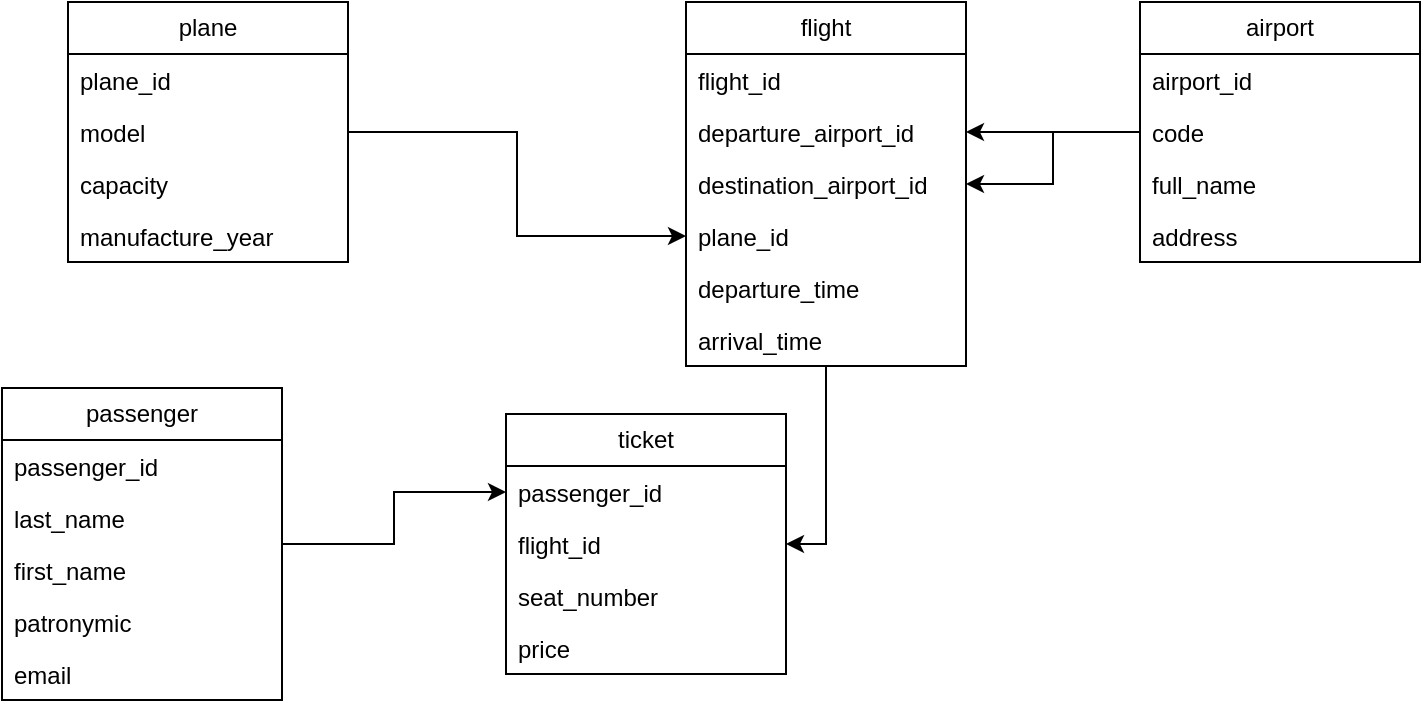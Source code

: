<mxfile version="26.0.15" pages="2">
  <diagram name="18 Рейсы, пассажиры, билеты." id="yK0NVNLc2TLyVwhtd10k">
    <mxGraphModel dx="1195" dy="698" grid="0" gridSize="10" guides="1" tooltips="1" connect="1" arrows="1" fold="1" page="1" pageScale="1" pageWidth="850" pageHeight="1100" math="0" shadow="0">
      <root>
        <mxCell id="0" />
        <mxCell id="1" parent="0" />
        <mxCell id="na4fpiBiEhwc4-zthqAs-7" style="edgeStyle=orthogonalEdgeStyle;rounded=0;orthogonalLoop=1;jettySize=auto;html=1;entryX=1;entryY=0.5;entryDx=0;entryDy=0;" edge="1" parent="1" source="c2t3XJkBX653Hs40gRHv-1" target="na4fpiBiEhwc4-zthqAs-5">
          <mxGeometry relative="1" as="geometry" />
        </mxCell>
        <mxCell id="c2t3XJkBX653Hs40gRHv-1" value="flight" style="swimlane;fontStyle=0;childLayout=stackLayout;horizontal=1;startSize=26;fillColor=none;horizontalStack=0;resizeParent=1;resizeParentMax=0;resizeLast=0;collapsible=1;marginBottom=0;whiteSpace=wrap;html=1;" parent="1" vertex="1">
          <mxGeometry x="355" y="300" width="140" height="182" as="geometry" />
        </mxCell>
        <mxCell id="c2t3XJkBX653Hs40gRHv-5" value="flight_id" style="text;strokeColor=none;fillColor=none;align=left;verticalAlign=top;spacingLeft=4;spacingRight=4;overflow=hidden;rotatable=0;points=[[0,0.5],[1,0.5]];portConstraint=eastwest;whiteSpace=wrap;html=1;" parent="c2t3XJkBX653Hs40gRHv-1" vertex="1">
          <mxGeometry y="26" width="140" height="26" as="geometry" />
        </mxCell>
        <mxCell id="c2t3XJkBX653Hs40gRHv-2" value="departure_airport_id" style="text;strokeColor=none;fillColor=none;align=left;verticalAlign=top;spacingLeft=4;spacingRight=4;overflow=hidden;rotatable=0;points=[[0,0.5],[1,0.5]];portConstraint=eastwest;whiteSpace=wrap;html=1;" parent="c2t3XJkBX653Hs40gRHv-1" vertex="1">
          <mxGeometry y="52" width="140" height="26" as="geometry" />
        </mxCell>
        <mxCell id="c2t3XJkBX653Hs40gRHv-3" value="destination_airport_id" style="text;strokeColor=none;fillColor=none;align=left;verticalAlign=top;spacingLeft=4;spacingRight=4;overflow=hidden;rotatable=0;points=[[0,0.5],[1,0.5]];portConstraint=eastwest;whiteSpace=wrap;html=1;" parent="c2t3XJkBX653Hs40gRHv-1" vertex="1">
          <mxGeometry y="78" width="140" height="26" as="geometry" />
        </mxCell>
        <mxCell id="c2t3XJkBX653Hs40gRHv-14" value="plane_id" style="text;strokeColor=none;fillColor=none;align=left;verticalAlign=top;spacingLeft=4;spacingRight=4;overflow=hidden;rotatable=0;points=[[0,0.5],[1,0.5]];portConstraint=eastwest;whiteSpace=wrap;html=1;" parent="c2t3XJkBX653Hs40gRHv-1" vertex="1">
          <mxGeometry y="104" width="140" height="26" as="geometry" />
        </mxCell>
        <mxCell id="c2t3XJkBX653Hs40gRHv-4" value="departure_time" style="text;strokeColor=none;fillColor=none;align=left;verticalAlign=top;spacingLeft=4;spacingRight=4;overflow=hidden;rotatable=0;points=[[0,0.5],[1,0.5]];portConstraint=eastwest;whiteSpace=wrap;html=1;" parent="c2t3XJkBX653Hs40gRHv-1" vertex="1">
          <mxGeometry y="130" width="140" height="26" as="geometry" />
        </mxCell>
        <mxCell id="c2t3XJkBX653Hs40gRHv-13" value="arrival_time" style="text;strokeColor=none;fillColor=none;align=left;verticalAlign=top;spacingLeft=4;spacingRight=4;overflow=hidden;rotatable=0;points=[[0,0.5],[1,0.5]];portConstraint=eastwest;whiteSpace=wrap;html=1;" parent="c2t3XJkBX653Hs40gRHv-1" vertex="1">
          <mxGeometry y="156" width="140" height="26" as="geometry" />
        </mxCell>
        <mxCell id="c2t3XJkBX653Hs40gRHv-11" style="edgeStyle=orthogonalEdgeStyle;rounded=0;orthogonalLoop=1;jettySize=auto;html=1;" parent="1" source="c2t3XJkBX653Hs40gRHv-6" target="c2t3XJkBX653Hs40gRHv-2" edge="1">
          <mxGeometry relative="1" as="geometry" />
        </mxCell>
        <mxCell id="c2t3XJkBX653Hs40gRHv-12" style="edgeStyle=orthogonalEdgeStyle;rounded=0;orthogonalLoop=1;jettySize=auto;html=1;" parent="1" source="c2t3XJkBX653Hs40gRHv-6" target="c2t3XJkBX653Hs40gRHv-3" edge="1">
          <mxGeometry relative="1" as="geometry" />
        </mxCell>
        <mxCell id="c2t3XJkBX653Hs40gRHv-6" value="airport" style="swimlane;fontStyle=0;childLayout=stackLayout;horizontal=1;startSize=26;fillColor=none;horizontalStack=0;resizeParent=1;resizeParentMax=0;resizeLast=0;collapsible=1;marginBottom=0;whiteSpace=wrap;html=1;" parent="1" vertex="1">
          <mxGeometry x="582" y="300" width="140" height="130" as="geometry" />
        </mxCell>
        <mxCell id="c2t3XJkBX653Hs40gRHv-7" value="airport_id" style="text;strokeColor=none;fillColor=none;align=left;verticalAlign=top;spacingLeft=4;spacingRight=4;overflow=hidden;rotatable=0;points=[[0,0.5],[1,0.5]];portConstraint=eastwest;whiteSpace=wrap;html=1;" parent="c2t3XJkBX653Hs40gRHv-6" vertex="1">
          <mxGeometry y="26" width="140" height="26" as="geometry" />
        </mxCell>
        <mxCell id="c2t3XJkBX653Hs40gRHv-8" value="code" style="text;strokeColor=none;fillColor=none;align=left;verticalAlign=top;spacingLeft=4;spacingRight=4;overflow=hidden;rotatable=0;points=[[0,0.5],[1,0.5]];portConstraint=eastwest;whiteSpace=wrap;html=1;" parent="c2t3XJkBX653Hs40gRHv-6" vertex="1">
          <mxGeometry y="52" width="140" height="26" as="geometry" />
        </mxCell>
        <mxCell id="c2t3XJkBX653Hs40gRHv-10" value="full_name" style="text;strokeColor=none;fillColor=none;align=left;verticalAlign=top;spacingLeft=4;spacingRight=4;overflow=hidden;rotatable=0;points=[[0,0.5],[1,0.5]];portConstraint=eastwest;whiteSpace=wrap;html=1;" parent="c2t3XJkBX653Hs40gRHv-6" vertex="1">
          <mxGeometry y="78" width="140" height="26" as="geometry" />
        </mxCell>
        <mxCell id="c2t3XJkBX653Hs40gRHv-9" value="address" style="text;strokeColor=none;fillColor=none;align=left;verticalAlign=top;spacingLeft=4;spacingRight=4;overflow=hidden;rotatable=0;points=[[0,0.5],[1,0.5]];portConstraint=eastwest;whiteSpace=wrap;html=1;" parent="c2t3XJkBX653Hs40gRHv-6" vertex="1">
          <mxGeometry y="104" width="140" height="26" as="geometry" />
        </mxCell>
        <mxCell id="na4fpiBiEhwc4-zthqAs-6" style="edgeStyle=orthogonalEdgeStyle;rounded=0;orthogonalLoop=1;jettySize=auto;html=1;" edge="1" parent="1" source="c2t3XJkBX653Hs40gRHv-16" target="na4fpiBiEhwc4-zthqAs-4">
          <mxGeometry relative="1" as="geometry" />
        </mxCell>
        <mxCell id="c2t3XJkBX653Hs40gRHv-16" value="passenger" style="swimlane;fontStyle=0;childLayout=stackLayout;horizontal=1;startSize=26;fillColor=none;horizontalStack=0;resizeParent=1;resizeParentMax=0;resizeLast=0;collapsible=1;marginBottom=0;whiteSpace=wrap;html=1;" parent="1" vertex="1">
          <mxGeometry x="13" y="493" width="140" height="156" as="geometry" />
        </mxCell>
        <mxCell id="c2t3XJkBX653Hs40gRHv-17" value="passenger_id" style="text;strokeColor=none;fillColor=none;align=left;verticalAlign=top;spacingLeft=4;spacingRight=4;overflow=hidden;rotatable=0;points=[[0,0.5],[1,0.5]];portConstraint=eastwest;whiteSpace=wrap;html=1;" parent="c2t3XJkBX653Hs40gRHv-16" vertex="1">
          <mxGeometry y="26" width="140" height="26" as="geometry" />
        </mxCell>
        <mxCell id="c2t3XJkBX653Hs40gRHv-18" value="last_name" style="text;strokeColor=none;fillColor=none;align=left;verticalAlign=top;spacingLeft=4;spacingRight=4;overflow=hidden;rotatable=0;points=[[0,0.5],[1,0.5]];portConstraint=eastwest;whiteSpace=wrap;html=1;" parent="c2t3XJkBX653Hs40gRHv-16" vertex="1">
          <mxGeometry y="52" width="140" height="26" as="geometry" />
        </mxCell>
        <mxCell id="c2t3XJkBX653Hs40gRHv-19" value="first_name" style="text;strokeColor=none;fillColor=none;align=left;verticalAlign=top;spacingLeft=4;spacingRight=4;overflow=hidden;rotatable=0;points=[[0,0.5],[1,0.5]];portConstraint=eastwest;whiteSpace=wrap;html=1;" parent="c2t3XJkBX653Hs40gRHv-16" vertex="1">
          <mxGeometry y="78" width="140" height="26" as="geometry" />
        </mxCell>
        <mxCell id="c2t3XJkBX653Hs40gRHv-20" value="patronymic" style="text;strokeColor=none;fillColor=none;align=left;verticalAlign=top;spacingLeft=4;spacingRight=4;overflow=hidden;rotatable=0;points=[[0,0.5],[1,0.5]];portConstraint=eastwest;whiteSpace=wrap;html=1;" parent="c2t3XJkBX653Hs40gRHv-16" vertex="1">
          <mxGeometry y="104" width="140" height="26" as="geometry" />
        </mxCell>
        <mxCell id="na4fpiBiEhwc4-zthqAs-1" value="email" style="text;strokeColor=none;fillColor=none;align=left;verticalAlign=top;spacingLeft=4;spacingRight=4;overflow=hidden;rotatable=0;points=[[0,0.5],[1,0.5]];portConstraint=eastwest;whiteSpace=wrap;html=1;" vertex="1" parent="c2t3XJkBX653Hs40gRHv-16">
          <mxGeometry y="130" width="140" height="26" as="geometry" />
        </mxCell>
        <mxCell id="na4fpiBiEhwc4-zthqAs-2" value="ticket" style="swimlane;fontStyle=0;childLayout=stackLayout;horizontal=1;startSize=26;fillColor=none;horizontalStack=0;resizeParent=1;resizeParentMax=0;resizeLast=0;collapsible=1;marginBottom=0;whiteSpace=wrap;html=1;" vertex="1" parent="1">
          <mxGeometry x="265" y="506" width="140" height="130" as="geometry" />
        </mxCell>
        <mxCell id="na4fpiBiEhwc4-zthqAs-4" value="passenger_id" style="text;strokeColor=none;fillColor=none;align=left;verticalAlign=top;spacingLeft=4;spacingRight=4;overflow=hidden;rotatable=0;points=[[0,0.5],[1,0.5]];portConstraint=eastwest;whiteSpace=wrap;html=1;" vertex="1" parent="na4fpiBiEhwc4-zthqAs-2">
          <mxGeometry y="26" width="140" height="26" as="geometry" />
        </mxCell>
        <mxCell id="na4fpiBiEhwc4-zthqAs-5" value="flight_id" style="text;strokeColor=none;fillColor=none;align=left;verticalAlign=top;spacingLeft=4;spacingRight=4;overflow=hidden;rotatable=0;points=[[0,0.5],[1,0.5]];portConstraint=eastwest;whiteSpace=wrap;html=1;" vertex="1" parent="na4fpiBiEhwc4-zthqAs-2">
          <mxGeometry y="52" width="140" height="26" as="geometry" />
        </mxCell>
        <mxCell id="na4fpiBiEhwc4-zthqAs-8" value="seat_number" style="text;strokeColor=none;fillColor=none;align=left;verticalAlign=top;spacingLeft=4;spacingRight=4;overflow=hidden;rotatable=0;points=[[0,0.5],[1,0.5]];portConstraint=eastwest;whiteSpace=wrap;html=1;" vertex="1" parent="na4fpiBiEhwc4-zthqAs-2">
          <mxGeometry y="78" width="140" height="26" as="geometry" />
        </mxCell>
        <mxCell id="na4fpiBiEhwc4-zthqAs-9" value="price" style="text;strokeColor=none;fillColor=none;align=left;verticalAlign=top;spacingLeft=4;spacingRight=4;overflow=hidden;rotatable=0;points=[[0,0.5],[1,0.5]];portConstraint=eastwest;whiteSpace=wrap;html=1;" vertex="1" parent="na4fpiBiEhwc4-zthqAs-2">
          <mxGeometry y="104" width="140" height="26" as="geometry" />
        </mxCell>
        <mxCell id="na4fpiBiEhwc4-zthqAs-15" style="edgeStyle=orthogonalEdgeStyle;rounded=0;orthogonalLoop=1;jettySize=auto;html=1;" edge="1" parent="1" source="na4fpiBiEhwc4-zthqAs-10" target="c2t3XJkBX653Hs40gRHv-14">
          <mxGeometry relative="1" as="geometry" />
        </mxCell>
        <mxCell id="na4fpiBiEhwc4-zthqAs-10" value="plane" style="swimlane;fontStyle=0;childLayout=stackLayout;horizontal=1;startSize=26;fillColor=none;horizontalStack=0;resizeParent=1;resizeParentMax=0;resizeLast=0;collapsible=1;marginBottom=0;whiteSpace=wrap;html=1;" vertex="1" parent="1">
          <mxGeometry x="46" y="300" width="140" height="130" as="geometry" />
        </mxCell>
        <mxCell id="na4fpiBiEhwc4-zthqAs-11" value="plane_id" style="text;strokeColor=none;fillColor=none;align=left;verticalAlign=top;spacingLeft=4;spacingRight=4;overflow=hidden;rotatable=0;points=[[0,0.5],[1,0.5]];portConstraint=eastwest;whiteSpace=wrap;html=1;" vertex="1" parent="na4fpiBiEhwc4-zthqAs-10">
          <mxGeometry y="26" width="140" height="26" as="geometry" />
        </mxCell>
        <mxCell id="na4fpiBiEhwc4-zthqAs-12" value="model" style="text;strokeColor=none;fillColor=none;align=left;verticalAlign=top;spacingLeft=4;spacingRight=4;overflow=hidden;rotatable=0;points=[[0,0.5],[1,0.5]];portConstraint=eastwest;whiteSpace=wrap;html=1;" vertex="1" parent="na4fpiBiEhwc4-zthqAs-10">
          <mxGeometry y="52" width="140" height="26" as="geometry" />
        </mxCell>
        <mxCell id="na4fpiBiEhwc4-zthqAs-13" value="capacity" style="text;strokeColor=none;fillColor=none;align=left;verticalAlign=top;spacingLeft=4;spacingRight=4;overflow=hidden;rotatable=0;points=[[0,0.5],[1,0.5]];portConstraint=eastwest;whiteSpace=wrap;html=1;" vertex="1" parent="na4fpiBiEhwc4-zthqAs-10">
          <mxGeometry y="78" width="140" height="26" as="geometry" />
        </mxCell>
        <mxCell id="na4fpiBiEhwc4-zthqAs-14" value="manufacture_year" style="text;strokeColor=none;fillColor=none;align=left;verticalAlign=top;spacingLeft=4;spacingRight=4;overflow=hidden;rotatable=0;points=[[0,0.5],[1,0.5]];portConstraint=eastwest;whiteSpace=wrap;html=1;" vertex="1" parent="na4fpiBiEhwc4-zthqAs-10">
          <mxGeometry y="104" width="140" height="26" as="geometry" />
        </mxCell>
      </root>
    </mxGraphModel>
  </diagram>
  <diagram id="xUOmFhMuwlR06uP4Hd4m" name="19 Сотрудники, выполненные проекты, участие в проектах.">
    <mxGraphModel dx="1195" dy="698" grid="0" gridSize="10" guides="1" tooltips="1" connect="1" arrows="1" fold="1" page="1" pageScale="1" pageWidth="850" pageHeight="1100" math="0" shadow="0">
      <root>
        <mxCell id="0" />
        <mxCell id="1" parent="0" />
        <mxCell id="dr1qFiktN0FDOZ3WTMEJ-5" style="edgeStyle=orthogonalEdgeStyle;rounded=0;orthogonalLoop=1;jettySize=auto;html=1;" edge="1" parent="1" source="1q8UABUzJ2GhwUf-ytY9-1" target="dr1qFiktN0FDOZ3WTMEJ-17">
          <mxGeometry relative="1" as="geometry">
            <mxPoint x="357" y="269.0" as="targetPoint" />
          </mxGeometry>
        </mxCell>
        <mxCell id="dr1qFiktN0FDOZ3WTMEJ-28" style="edgeStyle=orthogonalEdgeStyle;rounded=0;orthogonalLoop=1;jettySize=auto;html=1;entryX=0;entryY=0.5;entryDx=0;entryDy=0;" edge="1" parent="1" source="1q8UABUzJ2GhwUf-ytY9-1" target="dr1qFiktN0FDOZ3WTMEJ-25">
          <mxGeometry relative="1" as="geometry" />
        </mxCell>
        <mxCell id="dr1qFiktN0FDOZ3WTMEJ-44" style="edgeStyle=orthogonalEdgeStyle;rounded=0;orthogonalLoop=1;jettySize=auto;html=1;" edge="1" parent="1" source="1q8UABUzJ2GhwUf-ytY9-1" target="dr1qFiktN0FDOZ3WTMEJ-40">
          <mxGeometry relative="1" as="geometry" />
        </mxCell>
        <mxCell id="1q8UABUzJ2GhwUf-ytY9-1" value="employee" style="swimlane;fontStyle=0;childLayout=stackLayout;horizontal=1;startSize=26;fillColor=none;horizontalStack=0;resizeParent=1;resizeParentMax=0;resizeLast=0;collapsible=1;marginBottom=0;whiteSpace=wrap;html=1;" vertex="1" parent="1">
          <mxGeometry x="95" y="178" width="140" height="182" as="geometry" />
        </mxCell>
        <mxCell id="1q8UABUzJ2GhwUf-ytY9-12" value="emplyee_id" style="text;strokeColor=none;fillColor=none;align=left;verticalAlign=top;spacingLeft=4;spacingRight=4;overflow=hidden;rotatable=0;points=[[0,0.5],[1,0.5]];portConstraint=eastwest;whiteSpace=wrap;html=1;" vertex="1" parent="1q8UABUzJ2GhwUf-ytY9-1">
          <mxGeometry y="26" width="140" height="26" as="geometry" />
        </mxCell>
        <mxCell id="1q8UABUzJ2GhwUf-ytY9-2" value="last_name" style="text;strokeColor=none;fillColor=none;align=left;verticalAlign=top;spacingLeft=4;spacingRight=4;overflow=hidden;rotatable=0;points=[[0,0.5],[1,0.5]];portConstraint=eastwest;whiteSpace=wrap;html=1;" vertex="1" parent="1q8UABUzJ2GhwUf-ytY9-1">
          <mxGeometry y="52" width="140" height="26" as="geometry" />
        </mxCell>
        <mxCell id="1q8UABUzJ2GhwUf-ytY9-3" value="first_name" style="text;strokeColor=none;fillColor=none;align=left;verticalAlign=top;spacingLeft=4;spacingRight=4;overflow=hidden;rotatable=0;points=[[0,0.5],[1,0.5]];portConstraint=eastwest;whiteSpace=wrap;html=1;" vertex="1" parent="1q8UABUzJ2GhwUf-ytY9-1">
          <mxGeometry y="78" width="140" height="26" as="geometry" />
        </mxCell>
        <mxCell id="1q8UABUzJ2GhwUf-ytY9-4" value="patronymic" style="text;strokeColor=none;fillColor=none;align=left;verticalAlign=top;spacingLeft=4;spacingRight=4;overflow=hidden;rotatable=0;points=[[0,0.5],[1,0.5]];portConstraint=eastwest;whiteSpace=wrap;html=1;" vertex="1" parent="1q8UABUzJ2GhwUf-ytY9-1">
          <mxGeometry y="104" width="140" height="26" as="geometry" />
        </mxCell>
        <mxCell id="1q8UABUzJ2GhwUf-ytY9-5" value="email" style="text;strokeColor=none;fillColor=none;align=left;verticalAlign=top;spacingLeft=4;spacingRight=4;overflow=hidden;rotatable=0;points=[[0,0.5],[1,0.5]];portConstraint=eastwest;whiteSpace=wrap;html=1;" vertex="1" parent="1q8UABUzJ2GhwUf-ytY9-1">
          <mxGeometry y="130" width="140" height="26" as="geometry" />
        </mxCell>
        <mxCell id="1q8UABUzJ2GhwUf-ytY9-6" value="phone_number" style="text;strokeColor=none;fillColor=none;align=left;verticalAlign=top;spacingLeft=4;spacingRight=4;overflow=hidden;rotatable=0;points=[[0,0.5],[1,0.5]];portConstraint=eastwest;whiteSpace=wrap;html=1;" vertex="1" parent="1q8UABUzJ2GhwUf-ytY9-1">
          <mxGeometry y="156" width="140" height="26" as="geometry" />
        </mxCell>
        <mxCell id="dr1qFiktN0FDOZ3WTMEJ-6" style="edgeStyle=orthogonalEdgeStyle;rounded=0;orthogonalLoop=1;jettySize=auto;html=1;" edge="1" parent="1" source="1q8UABUzJ2GhwUf-ytY9-7" target="dr1qFiktN0FDOZ3WTMEJ-18">
          <mxGeometry relative="1" as="geometry">
            <mxPoint x="497" y="295.0" as="targetPoint" />
          </mxGeometry>
        </mxCell>
        <mxCell id="dr1qFiktN0FDOZ3WTMEJ-29" style="edgeStyle=orthogonalEdgeStyle;rounded=0;orthogonalLoop=1;jettySize=auto;html=1;" edge="1" parent="1" source="1q8UABUzJ2GhwUf-ytY9-7" target="dr1qFiktN0FDOZ3WTMEJ-27">
          <mxGeometry relative="1" as="geometry" />
        </mxCell>
        <mxCell id="1q8UABUzJ2GhwUf-ytY9-7" value="project" style="swimlane;fontStyle=0;childLayout=stackLayout;horizontal=1;startSize=26;fillColor=none;horizontalStack=0;resizeParent=1;resizeParentMax=0;resizeLast=0;collapsible=1;marginBottom=0;whiteSpace=wrap;html=1;" vertex="1" parent="1">
          <mxGeometry x="653" y="243" width="140" height="156" as="geometry" />
        </mxCell>
        <mxCell id="1q8UABUzJ2GhwUf-ytY9-8" value="project_id" style="text;strokeColor=none;fillColor=none;align=left;verticalAlign=top;spacingLeft=4;spacingRight=4;overflow=hidden;rotatable=0;points=[[0,0.5],[1,0.5]];portConstraint=eastwest;whiteSpace=wrap;html=1;" vertex="1" parent="1q8UABUzJ2GhwUf-ytY9-7">
          <mxGeometry y="26" width="140" height="26" as="geometry" />
        </mxCell>
        <mxCell id="1q8UABUzJ2GhwUf-ytY9-9" value="name" style="text;strokeColor=none;fillColor=none;align=left;verticalAlign=top;spacingLeft=4;spacingRight=4;overflow=hidden;rotatable=0;points=[[0,0.5],[1,0.5]];portConstraint=eastwest;whiteSpace=wrap;html=1;" vertex="1" parent="1q8UABUzJ2GhwUf-ytY9-7">
          <mxGeometry y="52" width="140" height="26" as="geometry" />
        </mxCell>
        <mxCell id="1q8UABUzJ2GhwUf-ytY9-10" value="description" style="text;strokeColor=none;fillColor=none;align=left;verticalAlign=top;spacingLeft=4;spacingRight=4;overflow=hidden;rotatable=0;points=[[0,0.5],[1,0.5]];portConstraint=eastwest;whiteSpace=wrap;html=1;" vertex="1" parent="1q8UABUzJ2GhwUf-ytY9-7">
          <mxGeometry y="78" width="140" height="26" as="geometry" />
        </mxCell>
        <mxCell id="dr1qFiktN0FDOZ3WTMEJ-33" value="start_date" style="text;strokeColor=none;fillColor=none;align=left;verticalAlign=top;spacingLeft=4;spacingRight=4;overflow=hidden;rotatable=0;points=[[0,0.5],[1,0.5]];portConstraint=eastwest;whiteSpace=wrap;html=1;" vertex="1" parent="1q8UABUzJ2GhwUf-ytY9-7">
          <mxGeometry y="104" width="140" height="26" as="geometry" />
        </mxCell>
        <mxCell id="dr1qFiktN0FDOZ3WTMEJ-32" value="end_date" style="text;strokeColor=none;fillColor=none;align=left;verticalAlign=top;spacingLeft=4;spacingRight=4;overflow=hidden;rotatable=0;points=[[0,0.5],[1,0.5]];portConstraint=eastwest;whiteSpace=wrap;html=1;" vertex="1" parent="1q8UABUzJ2GhwUf-ytY9-7">
          <mxGeometry y="130" width="140" height="26" as="geometry" />
        </mxCell>
        <mxCell id="dr1qFiktN0FDOZ3WTMEJ-30" style="edgeStyle=orthogonalEdgeStyle;rounded=0;orthogonalLoop=1;jettySize=auto;html=1;entryX=1;entryY=0.5;entryDx=0;entryDy=0;" edge="1" parent="1" source="dr1qFiktN0FDOZ3WTMEJ-12" target="dr1qFiktN0FDOZ3WTMEJ-26">
          <mxGeometry relative="1" as="geometry" />
        </mxCell>
        <mxCell id="dr1qFiktN0FDOZ3WTMEJ-12" value="role" style="swimlane;fontStyle=0;childLayout=stackLayout;horizontal=1;startSize=26;fillColor=none;horizontalStack=0;resizeParent=1;resizeParentMax=0;resizeLast=0;collapsible=1;marginBottom=0;whiteSpace=wrap;html=1;" vertex="1" parent="1">
          <mxGeometry x="578" y="534" width="140" height="78" as="geometry" />
        </mxCell>
        <mxCell id="dr1qFiktN0FDOZ3WTMEJ-13" value="name" style="text;strokeColor=none;fillColor=none;align=left;verticalAlign=top;spacingLeft=4;spacingRight=4;overflow=hidden;rotatable=0;points=[[0,0.5],[1,0.5]];portConstraint=eastwest;whiteSpace=wrap;html=1;" vertex="1" parent="dr1qFiktN0FDOZ3WTMEJ-12">
          <mxGeometry y="26" width="140" height="26" as="geometry" />
        </mxCell>
        <mxCell id="dr1qFiktN0FDOZ3WTMEJ-14" value="description" style="text;strokeColor=none;fillColor=none;align=left;verticalAlign=top;spacingLeft=4;spacingRight=4;overflow=hidden;rotatable=0;points=[[0,0.5],[1,0.5]];portConstraint=eastwest;whiteSpace=wrap;html=1;" vertex="1" parent="dr1qFiktN0FDOZ3WTMEJ-12">
          <mxGeometry y="52" width="140" height="26" as="geometry" />
        </mxCell>
        <mxCell id="dr1qFiktN0FDOZ3WTMEJ-16" value="task" style="swimlane;fontStyle=0;childLayout=stackLayout;horizontal=1;startSize=26;fillColor=none;horizontalStack=0;resizeParent=1;resizeParentMax=0;resizeLast=0;collapsible=1;marginBottom=0;whiteSpace=wrap;html=1;" vertex="1" parent="1">
          <mxGeometry x="374" y="204" width="140" height="182" as="geometry" />
        </mxCell>
        <mxCell id="dr1qFiktN0FDOZ3WTMEJ-38" value="task_id" style="text;strokeColor=none;fillColor=none;align=left;verticalAlign=top;spacingLeft=4;spacingRight=4;overflow=hidden;rotatable=0;points=[[0,0.5],[1,0.5]];portConstraint=eastwest;whiteSpace=wrap;html=1;" vertex="1" parent="dr1qFiktN0FDOZ3WTMEJ-16">
          <mxGeometry y="26" width="140" height="26" as="geometry" />
        </mxCell>
        <mxCell id="dr1qFiktN0FDOZ3WTMEJ-17" value="project_id" style="text;strokeColor=none;fillColor=none;align=left;verticalAlign=top;spacingLeft=4;spacingRight=4;overflow=hidden;rotatable=0;points=[[0,0.5],[1,0.5]];portConstraint=eastwest;whiteSpace=wrap;html=1;" vertex="1" parent="dr1qFiktN0FDOZ3WTMEJ-16">
          <mxGeometry y="52" width="140" height="26" as="geometry" />
        </mxCell>
        <mxCell id="dr1qFiktN0FDOZ3WTMEJ-18" value="employee_id" style="text;strokeColor=none;fillColor=none;align=left;verticalAlign=top;spacingLeft=4;spacingRight=4;overflow=hidden;rotatable=0;points=[[0,0.5],[1,0.5]];portConstraint=eastwest;whiteSpace=wrap;html=1;" vertex="1" parent="dr1qFiktN0FDOZ3WTMEJ-16">
          <mxGeometry y="78" width="140" height="26" as="geometry" />
        </mxCell>
        <mxCell id="dr1qFiktN0FDOZ3WTMEJ-19" value="title" style="text;strokeColor=none;fillColor=none;align=left;verticalAlign=top;spacingLeft=4;spacingRight=4;overflow=hidden;rotatable=0;points=[[0,0.5],[1,0.5]];portConstraint=eastwest;whiteSpace=wrap;html=1;" vertex="1" parent="dr1qFiktN0FDOZ3WTMEJ-16">
          <mxGeometry y="104" width="140" height="26" as="geometry" />
        </mxCell>
        <mxCell id="dr1qFiktN0FDOZ3WTMEJ-20" value="description" style="text;strokeColor=none;fillColor=none;align=left;verticalAlign=top;spacingLeft=4;spacingRight=4;overflow=hidden;rotatable=0;points=[[0,0.5],[1,0.5]];portConstraint=eastwest;whiteSpace=wrap;html=1;" vertex="1" parent="dr1qFiktN0FDOZ3WTMEJ-16">
          <mxGeometry y="130" width="140" height="26" as="geometry" />
        </mxCell>
        <mxCell id="dr1qFiktN0FDOZ3WTMEJ-21" value="deadline_date" style="text;strokeColor=none;fillColor=none;align=left;verticalAlign=top;spacingLeft=4;spacingRight=4;overflow=hidden;rotatable=0;points=[[0,0.5],[1,0.5]];portConstraint=eastwest;whiteSpace=wrap;html=1;" vertex="1" parent="dr1qFiktN0FDOZ3WTMEJ-16">
          <mxGeometry y="156" width="140" height="26" as="geometry" />
        </mxCell>
        <mxCell id="dr1qFiktN0FDOZ3WTMEJ-22" value="role_in_project" style="swimlane;fontStyle=0;childLayout=stackLayout;horizontal=1;startSize=26;fillColor=none;horizontalStack=0;resizeParent=1;resizeParentMax=0;resizeLast=0;collapsible=1;marginBottom=0;whiteSpace=wrap;html=1;" vertex="1" parent="1">
          <mxGeometry x="341" y="422" width="140" height="104" as="geometry" />
        </mxCell>
        <mxCell id="dr1qFiktN0FDOZ3WTMEJ-25" value="emplyee_id" style="text;strokeColor=none;fillColor=none;align=left;verticalAlign=top;spacingLeft=4;spacingRight=4;overflow=hidden;rotatable=0;points=[[0,0.5],[1,0.5]];portConstraint=eastwest;whiteSpace=wrap;html=1;" vertex="1" parent="dr1qFiktN0FDOZ3WTMEJ-22">
          <mxGeometry y="26" width="140" height="26" as="geometry" />
        </mxCell>
        <mxCell id="dr1qFiktN0FDOZ3WTMEJ-27" value="project_id" style="text;strokeColor=none;fillColor=none;align=left;verticalAlign=top;spacingLeft=4;spacingRight=4;overflow=hidden;rotatable=0;points=[[0,0.5],[1,0.5]];portConstraint=eastwest;whiteSpace=wrap;html=1;" vertex="1" parent="dr1qFiktN0FDOZ3WTMEJ-22">
          <mxGeometry y="52" width="140" height="26" as="geometry" />
        </mxCell>
        <mxCell id="dr1qFiktN0FDOZ3WTMEJ-26" value="role_id" style="text;strokeColor=none;fillColor=none;align=left;verticalAlign=top;spacingLeft=4;spacingRight=4;overflow=hidden;rotatable=0;points=[[0,0.5],[1,0.5]];portConstraint=eastwest;whiteSpace=wrap;html=1;" vertex="1" parent="dr1qFiktN0FDOZ3WTMEJ-22">
          <mxGeometry y="78" width="140" height="26" as="geometry" />
        </mxCell>
        <mxCell id="dr1qFiktN0FDOZ3WTMEJ-34" value="department" style="swimlane;fontStyle=0;childLayout=stackLayout;horizontal=1;startSize=26;fillColor=none;horizontalStack=0;resizeParent=1;resizeParentMax=0;resizeLast=0;collapsible=1;marginBottom=0;whiteSpace=wrap;html=1;" vertex="1" parent="1">
          <mxGeometry x="464" y="53" width="140" height="78" as="geometry" />
        </mxCell>
        <mxCell id="dr1qFiktN0FDOZ3WTMEJ-35" value="department_id" style="text;strokeColor=none;fillColor=none;align=left;verticalAlign=top;spacingLeft=4;spacingRight=4;overflow=hidden;rotatable=0;points=[[0,0.5],[1,0.5]];portConstraint=eastwest;whiteSpace=wrap;html=1;" vertex="1" parent="dr1qFiktN0FDOZ3WTMEJ-34">
          <mxGeometry y="26" width="140" height="26" as="geometry" />
        </mxCell>
        <mxCell id="dr1qFiktN0FDOZ3WTMEJ-36" value="name" style="text;strokeColor=none;fillColor=none;align=left;verticalAlign=top;spacingLeft=4;spacingRight=4;overflow=hidden;rotatable=0;points=[[0,0.5],[1,0.5]];portConstraint=eastwest;whiteSpace=wrap;html=1;" vertex="1" parent="dr1qFiktN0FDOZ3WTMEJ-34">
          <mxGeometry y="52" width="140" height="26" as="geometry" />
        </mxCell>
        <mxCell id="dr1qFiktN0FDOZ3WTMEJ-39" value="department_has_employee" style="swimlane;fontStyle=0;childLayout=stackLayout;horizontal=1;startSize=26;fillColor=none;horizontalStack=0;resizeParent=1;resizeParentMax=0;resizeLast=0;collapsible=1;marginBottom=0;whiteSpace=wrap;html=1;" vertex="1" parent="1">
          <mxGeometry x="203" y="53" width="155" height="78" as="geometry" />
        </mxCell>
        <mxCell id="dr1qFiktN0FDOZ3WTMEJ-40" value="employee_id" style="text;strokeColor=none;fillColor=none;align=left;verticalAlign=top;spacingLeft=4;spacingRight=4;overflow=hidden;rotatable=0;points=[[0,0.5],[1,0.5]];portConstraint=eastwest;whiteSpace=wrap;html=1;" vertex="1" parent="dr1qFiktN0FDOZ3WTMEJ-39">
          <mxGeometry y="26" width="155" height="26" as="geometry" />
        </mxCell>
        <mxCell id="dr1qFiktN0FDOZ3WTMEJ-41" value="department_id" style="text;strokeColor=none;fillColor=none;align=left;verticalAlign=top;spacingLeft=4;spacingRight=4;overflow=hidden;rotatable=0;points=[[0,0.5],[1,0.5]];portConstraint=eastwest;whiteSpace=wrap;html=1;" vertex="1" parent="dr1qFiktN0FDOZ3WTMEJ-39">
          <mxGeometry y="52" width="155" height="26" as="geometry" />
        </mxCell>
        <mxCell id="dr1qFiktN0FDOZ3WTMEJ-43" style="edgeStyle=orthogonalEdgeStyle;rounded=0;orthogonalLoop=1;jettySize=auto;html=1;entryX=1;entryY=0.5;entryDx=0;entryDy=0;" edge="1" parent="1" source="dr1qFiktN0FDOZ3WTMEJ-35" target="dr1qFiktN0FDOZ3WTMEJ-41">
          <mxGeometry relative="1" as="geometry" />
        </mxCell>
      </root>
    </mxGraphModel>
  </diagram>
</mxfile>
